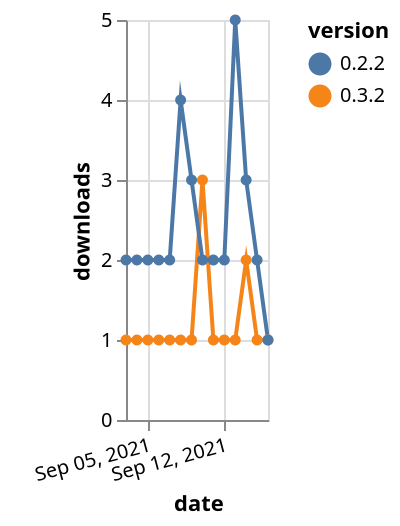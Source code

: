 {"$schema": "https://vega.github.io/schema/vega-lite/v5.json", "description": "A simple bar chart with embedded data.", "data": {"values": [{"date": "2021-09-03", "total": 215, "delta": 1, "version": "0.3.2"}, {"date": "2021-09-04", "total": 216, "delta": 1, "version": "0.3.2"}, {"date": "2021-09-05", "total": 217, "delta": 1, "version": "0.3.2"}, {"date": "2021-09-06", "total": 218, "delta": 1, "version": "0.3.2"}, {"date": "2021-09-07", "total": 219, "delta": 1, "version": "0.3.2"}, {"date": "2021-09-08", "total": 220, "delta": 1, "version": "0.3.2"}, {"date": "2021-09-09", "total": 221, "delta": 1, "version": "0.3.2"}, {"date": "2021-09-10", "total": 224, "delta": 3, "version": "0.3.2"}, {"date": "2021-09-11", "total": 225, "delta": 1, "version": "0.3.2"}, {"date": "2021-09-12", "total": 226, "delta": 1, "version": "0.3.2"}, {"date": "2021-09-13", "total": 227, "delta": 1, "version": "0.3.2"}, {"date": "2021-09-14", "total": 229, "delta": 2, "version": "0.3.2"}, {"date": "2021-09-15", "total": 230, "delta": 1, "version": "0.3.2"}, {"date": "2021-09-16", "total": 231, "delta": 1, "version": "0.3.2"}, {"date": "2021-09-03", "total": 2777, "delta": 2, "version": "0.2.2"}, {"date": "2021-09-04", "total": 2779, "delta": 2, "version": "0.2.2"}, {"date": "2021-09-05", "total": 2781, "delta": 2, "version": "0.2.2"}, {"date": "2021-09-06", "total": 2783, "delta": 2, "version": "0.2.2"}, {"date": "2021-09-07", "total": 2785, "delta": 2, "version": "0.2.2"}, {"date": "2021-09-08", "total": 2789, "delta": 4, "version": "0.2.2"}, {"date": "2021-09-09", "total": 2792, "delta": 3, "version": "0.2.2"}, {"date": "2021-09-10", "total": 2794, "delta": 2, "version": "0.2.2"}, {"date": "2021-09-11", "total": 2796, "delta": 2, "version": "0.2.2"}, {"date": "2021-09-12", "total": 2798, "delta": 2, "version": "0.2.2"}, {"date": "2021-09-13", "total": 2803, "delta": 5, "version": "0.2.2"}, {"date": "2021-09-14", "total": 2806, "delta": 3, "version": "0.2.2"}, {"date": "2021-09-15", "total": 2808, "delta": 2, "version": "0.2.2"}, {"date": "2021-09-16", "total": 2809, "delta": 1, "version": "0.2.2"}]}, "width": "container", "mark": {"type": "line", "point": {"filled": true}}, "encoding": {"x": {"field": "date", "type": "temporal", "timeUnit": "yearmonthdate", "title": "date", "axis": {"labelAngle": -15}}, "y": {"field": "delta", "type": "quantitative", "title": "downloads"}, "color": {"field": "version", "type": "nominal"}, "tooltip": {"field": "delta"}}}
